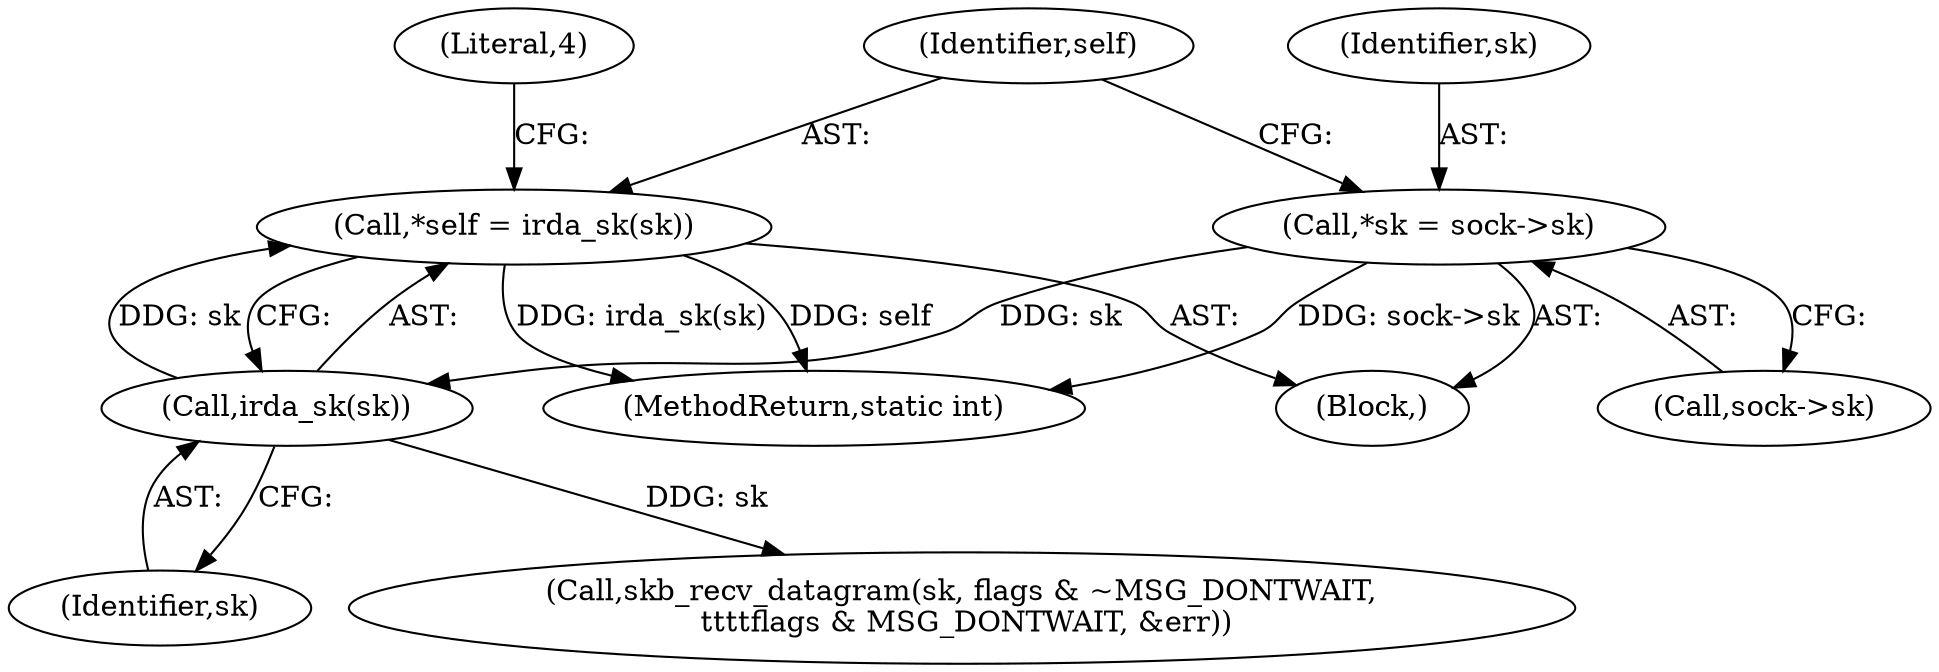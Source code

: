 digraph "0_linux_5ae94c0d2f0bed41d6718be743985d61b7f5c47d@pointer" {
"1000115" [label="(Call,*self = irda_sk(sk))"];
"1000117" [label="(Call,irda_sk(sk))"];
"1000109" [label="(Call,*sk = sock->sk)"];
"1000118" [label="(Identifier,sk)"];
"1000109" [label="(Call,*sk = sock->sk)"];
"1000123" [label="(Literal,4)"];
"1000111" [label="(Call,sock->sk)"];
"1000110" [label="(Identifier,sk)"];
"1000115" [label="(Call,*self = irda_sk(sk))"];
"1000133" [label="(Call,skb_recv_datagram(sk, flags & ~MSG_DONTWAIT,\n \t\t\t\tflags & MSG_DONTWAIT, &err))"];
"1000107" [label="(Block,)"];
"1000116" [label="(Identifier,self)"];
"1000220" [label="(MethodReturn,static int)"];
"1000117" [label="(Call,irda_sk(sk))"];
"1000115" -> "1000107"  [label="AST: "];
"1000115" -> "1000117"  [label="CFG: "];
"1000116" -> "1000115"  [label="AST: "];
"1000117" -> "1000115"  [label="AST: "];
"1000123" -> "1000115"  [label="CFG: "];
"1000115" -> "1000220"  [label="DDG: irda_sk(sk)"];
"1000115" -> "1000220"  [label="DDG: self"];
"1000117" -> "1000115"  [label="DDG: sk"];
"1000117" -> "1000118"  [label="CFG: "];
"1000118" -> "1000117"  [label="AST: "];
"1000109" -> "1000117"  [label="DDG: sk"];
"1000117" -> "1000133"  [label="DDG: sk"];
"1000109" -> "1000107"  [label="AST: "];
"1000109" -> "1000111"  [label="CFG: "];
"1000110" -> "1000109"  [label="AST: "];
"1000111" -> "1000109"  [label="AST: "];
"1000116" -> "1000109"  [label="CFG: "];
"1000109" -> "1000220"  [label="DDG: sock->sk"];
}
